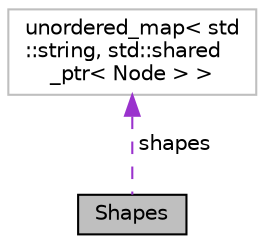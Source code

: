 digraph "Shapes"
{
 // INTERACTIVE_SVG=YES
 // LATEX_PDF_SIZE
  edge [fontname="Helvetica",fontsize="10",labelfontname="Helvetica",labelfontsize="10"];
  node [fontname="Helvetica",fontsize="10",shape=record];
  Node1 [label="Shapes",height=0.2,width=0.4,color="black", fillcolor="grey75", style="filled", fontcolor="black",tooltip=" "];
  Node2 -> Node1 [dir="back",color="darkorchid3",fontsize="10",style="dashed",label=" shapes" ,fontname="Helvetica"];
  Node2 [label="unordered_map\< std\l::string, std::shared\l_ptr\< Node \> \>",height=0.2,width=0.4,color="grey75", fillcolor="white", style="filled",tooltip=" "];
}

